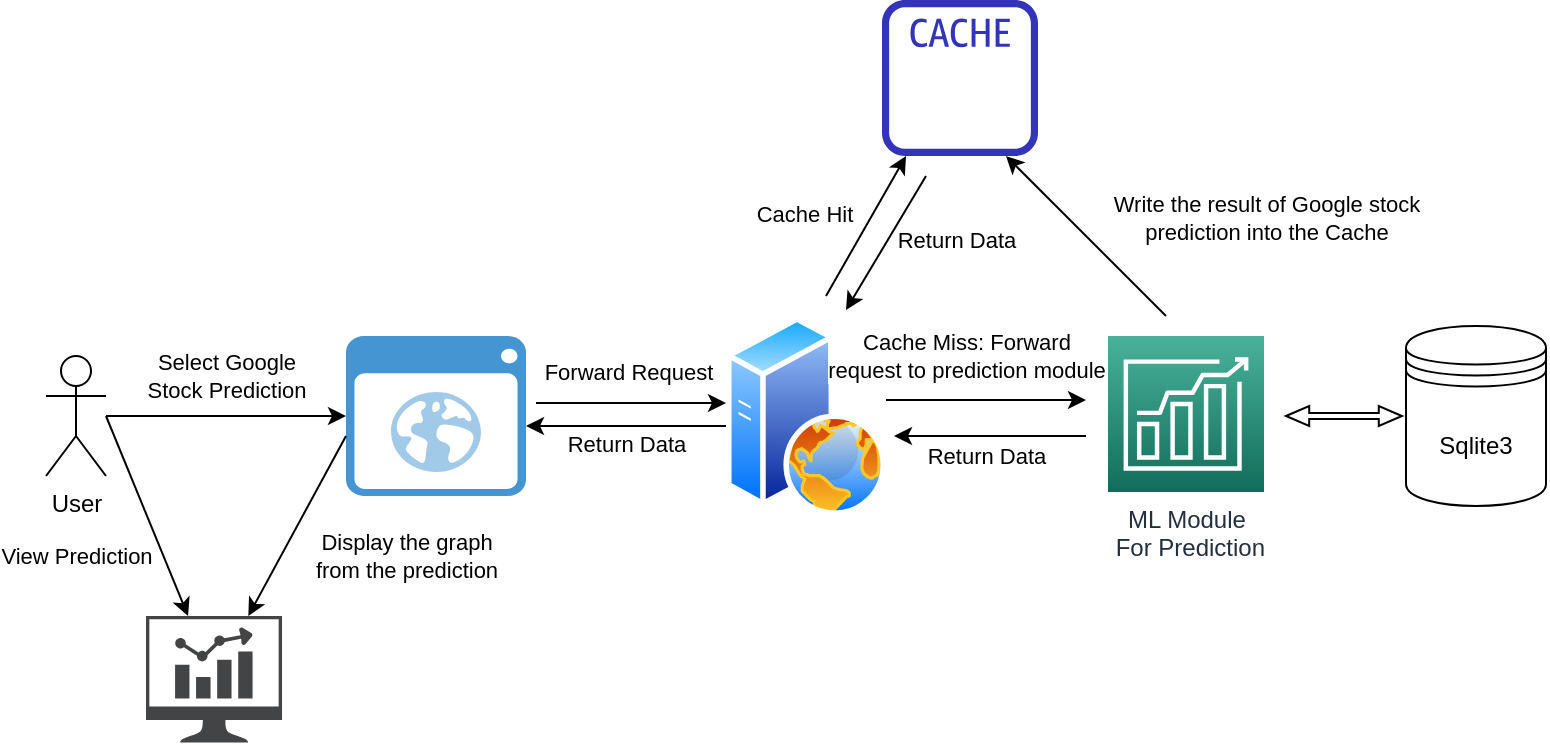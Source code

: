 <mxfile version="13.6.6"><diagram id="z6wJfcATSdNheKgYSctD" name="Page-1"><mxGraphModel dx="806" dy="713" grid="1" gridSize="10" guides="1" tooltips="1" connect="1" arrows="1" fold="1" page="1" pageScale="1" pageWidth="850" pageHeight="1100" math="0" shadow="0"><root><mxCell id="0"/><mxCell id="1" parent="0"/><mxCell id="JUD1KP2gCR8DiLOK388V-1" value="User" style="shape=umlActor;verticalLabelPosition=bottom;verticalAlign=top;html=1;outlineConnect=0;" vertex="1" parent="1"><mxGeometry x="90" y="260" width="30" height="60" as="geometry"/></mxCell><mxCell id="JUD1KP2gCR8DiLOK388V-2" value="" style="endArrow=classic;html=1;" edge="1" parent="1" source="JUD1KP2gCR8DiLOK388V-1" target="JUD1KP2gCR8DiLOK388V-7"><mxGeometry width="50" height="50" relative="1" as="geometry"><mxPoint x="400" y="430" as="sourcePoint"/><mxPoint x="180" y="289" as="targetPoint"/></mxGeometry></mxCell><mxCell id="JUD1KP2gCR8DiLOK388V-10" value="Select Google &lt;br&gt;Stock Prediction" style="edgeLabel;html=1;align=center;verticalAlign=middle;resizable=0;points=[];" vertex="1" connectable="0" parent="JUD1KP2gCR8DiLOK388V-2"><mxGeometry x="-0.1" y="-1" relative="1" as="geometry"><mxPoint x="6" y="-21" as="offset"/></mxGeometry></mxCell><mxCell id="JUD1KP2gCR8DiLOK388V-4" value="" style="outlineConnect=0;fontColor=#232F3E;gradientColor=none;fillColor=#3334B9;strokeColor=none;dashed=0;verticalLabelPosition=bottom;verticalAlign=top;align=center;html=1;fontSize=12;fontStyle=0;aspect=fixed;pointerEvents=1;shape=mxgraph.aws4.cache_node;" vertex="1" parent="1"><mxGeometry x="508" y="82" width="78" height="78" as="geometry"/></mxCell><mxCell id="JUD1KP2gCR8DiLOK388V-5" value="Sqlite3" style="shape=datastore;whiteSpace=wrap;html=1;" vertex="1" parent="1"><mxGeometry x="770" y="245" width="70" height="90" as="geometry"/></mxCell><mxCell id="JUD1KP2gCR8DiLOK388V-7" value="" style="shadow=0;dashed=0;html=1;strokeColor=none;fillColor=#4495D1;labelPosition=center;verticalLabelPosition=bottom;verticalAlign=top;align=center;outlineConnect=0;shape=mxgraph.veeam.2d.web_ui;" vertex="1" parent="1"><mxGeometry x="240" y="250" width="90" height="80" as="geometry"/></mxCell><mxCell id="JUD1KP2gCR8DiLOK388V-8" value="ML Module&lt;br&gt;&amp;nbsp;For Prediction" style="outlineConnect=0;fontColor=#232F3E;gradientColor=#4AB29A;gradientDirection=north;fillColor=#116D5B;strokeColor=#ffffff;dashed=0;verticalLabelPosition=bottom;verticalAlign=top;align=center;html=1;fontSize=12;fontStyle=0;aspect=fixed;shape=mxgraph.aws4.resourceIcon;resIcon=mxgraph.aws4.forecast;" vertex="1" parent="1"><mxGeometry x="621" y="250" width="78" height="78" as="geometry"/></mxCell><mxCell id="JUD1KP2gCR8DiLOK388V-9" value="" style="aspect=fixed;perimeter=ellipsePerimeter;html=1;align=center;shadow=0;dashed=0;spacingTop=3;image;image=img/lib/active_directory/web_server.svg;" vertex="1" parent="1"><mxGeometry x="430" y="240" width="80" height="100" as="geometry"/></mxCell><mxCell id="JUD1KP2gCR8DiLOK388V-11" value="" style="endArrow=classic;html=1;" edge="1" parent="1"><mxGeometry width="50" height="50" relative="1" as="geometry"><mxPoint x="335" y="283.5" as="sourcePoint"/><mxPoint x="430" y="283.5" as="targetPoint"/></mxGeometry></mxCell><mxCell id="JUD1KP2gCR8DiLOK388V-12" value="Forward Request" style="edgeLabel;html=1;align=center;verticalAlign=middle;resizable=0;points=[];" vertex="1" connectable="0" parent="JUD1KP2gCR8DiLOK388V-11"><mxGeometry x="-0.2" y="2" relative="1" as="geometry"><mxPoint x="8" y="-14" as="offset"/></mxGeometry></mxCell><mxCell id="JUD1KP2gCR8DiLOK388V-13" value="" style="endArrow=classic;html=1;" edge="1" parent="1"><mxGeometry width="50" height="50" relative="1" as="geometry"><mxPoint x="430" y="295" as="sourcePoint"/><mxPoint x="330" y="295" as="targetPoint"/></mxGeometry></mxCell><mxCell id="JUD1KP2gCR8DiLOK388V-15" value="Return Data" style="edgeLabel;html=1;align=center;verticalAlign=middle;resizable=0;points=[];" vertex="1" connectable="0" parent="JUD1KP2gCR8DiLOK388V-13"><mxGeometry x="-0.06" y="2" relative="1" as="geometry"><mxPoint x="-3" y="7" as="offset"/></mxGeometry></mxCell><mxCell id="JUD1KP2gCR8DiLOK388V-16" value="" style="endArrow=classic;html=1;" edge="1" parent="1" target="JUD1KP2gCR8DiLOK388V-17"><mxGeometry width="50" height="50" relative="1" as="geometry"><mxPoint x="240" y="300" as="sourcePoint"/><mxPoint x="190" y="380" as="targetPoint"/></mxGeometry></mxCell><mxCell id="JUD1KP2gCR8DiLOK388V-20" value="Display the graph &lt;br&gt;from the prediction" style="edgeLabel;html=1;align=center;verticalAlign=middle;resizable=0;points=[];" vertex="1" connectable="0" parent="JUD1KP2gCR8DiLOK388V-16"><mxGeometry x="0.048" y="2" relative="1" as="geometry"><mxPoint x="53.99" y="11.58" as="offset"/></mxGeometry></mxCell><mxCell id="JUD1KP2gCR8DiLOK388V-17" value="" style="pointerEvents=1;shadow=0;dashed=0;html=1;strokeColor=none;fillColor=#434445;aspect=fixed;labelPosition=center;verticalLabelPosition=bottom;verticalAlign=top;align=center;outlineConnect=0;shape=mxgraph.vvd.nsx_dashboard;" vertex="1" parent="1"><mxGeometry x="140" y="390" width="68.02" height="63.25" as="geometry"/></mxCell><mxCell id="JUD1KP2gCR8DiLOK388V-19" value="" style="endArrow=classic;html=1;" edge="1" parent="1" target="JUD1KP2gCR8DiLOK388V-17"><mxGeometry width="50" height="50" relative="1" as="geometry"><mxPoint x="120" y="290" as="sourcePoint"/><mxPoint x="110" y="410" as="targetPoint"/></mxGeometry></mxCell><mxCell id="JUD1KP2gCR8DiLOK388V-21" value="View Prediction" style="edgeLabel;html=1;align=center;verticalAlign=middle;resizable=0;points=[];" vertex="1" connectable="0" parent="JUD1KP2gCR8DiLOK388V-19"><mxGeometry x="0.158" y="2" relative="1" as="geometry"><mxPoint x="-40.77" y="12.48" as="offset"/></mxGeometry></mxCell><mxCell id="JUD1KP2gCR8DiLOK388V-22" value="" style="endArrow=classic;html=1;" edge="1" parent="1"><mxGeometry width="50" height="50" relative="1" as="geometry"><mxPoint x="480" y="230" as="sourcePoint"/><mxPoint x="520" y="160" as="targetPoint"/></mxGeometry></mxCell><mxCell id="JUD1KP2gCR8DiLOK388V-23" value="Cache Hit" style="edgeLabel;html=1;align=center;verticalAlign=middle;resizable=0;points=[];" vertex="1" connectable="0" parent="JUD1KP2gCR8DiLOK388V-22"><mxGeometry x="0.138" y="4" relative="1" as="geometry"><mxPoint x="-30.87" y="0.84" as="offset"/></mxGeometry></mxCell><mxCell id="JUD1KP2gCR8DiLOK388V-24" value="" style="endArrow=classic;html=1;" edge="1" parent="1"><mxGeometry width="50" height="50" relative="1" as="geometry"><mxPoint x="530" y="170" as="sourcePoint"/><mxPoint x="490" y="237" as="targetPoint"/></mxGeometry></mxCell><mxCell id="JUD1KP2gCR8DiLOK388V-25" value="Return Data" style="edgeLabel;html=1;align=center;verticalAlign=middle;resizable=0;points=[];" vertex="1" connectable="0" parent="JUD1KP2gCR8DiLOK388V-24"><mxGeometry x="-0.121" y="3" relative="1" as="geometry"><mxPoint x="30.19" y="1" as="offset"/></mxGeometry></mxCell><mxCell id="JUD1KP2gCR8DiLOK388V-26" value="" style="endArrow=classic;html=1;exitX=1;exitY=0.35;exitDx=0;exitDy=0;exitPerimeter=0;" edge="1" parent="1"><mxGeometry width="50" height="50" relative="1" as="geometry"><mxPoint x="510" y="282" as="sourcePoint"/><mxPoint x="610" y="282" as="targetPoint"/></mxGeometry></mxCell><mxCell id="JUD1KP2gCR8DiLOK388V-27" value="Cache Miss: Forward &lt;br&gt;request to prediction module" style="edgeLabel;html=1;align=center;verticalAlign=middle;resizable=0;points=[];" vertex="1" connectable="0" parent="JUD1KP2gCR8DiLOK388V-26"><mxGeometry x="-0.16" y="3" relative="1" as="geometry"><mxPoint x="-2" y="-19" as="offset"/></mxGeometry></mxCell><mxCell id="JUD1KP2gCR8DiLOK388V-28" value="" style="endArrow=classic;html=1;entryX=1.05;entryY=0.6;entryDx=0;entryDy=0;entryPerimeter=0;" edge="1" parent="1" target="JUD1KP2gCR8DiLOK388V-9"><mxGeometry width="50" height="50" relative="1" as="geometry"><mxPoint x="610" y="300" as="sourcePoint"/><mxPoint x="520" y="300" as="targetPoint"/></mxGeometry></mxCell><mxCell id="JUD1KP2gCR8DiLOK388V-29" value="Return Data" style="edgeLabel;html=1;align=center;verticalAlign=middle;resizable=0;points=[];" vertex="1" connectable="0" parent="1"><mxGeometry x="560" y="310" as="geometry"/></mxCell><mxCell id="JUD1KP2gCR8DiLOK388V-30" value="" style="shape=doubleArrow;whiteSpace=wrap;html=1;" vertex="1" parent="1"><mxGeometry x="710" y="285" width="58" height="10" as="geometry"/></mxCell><mxCell id="JUD1KP2gCR8DiLOK388V-33" value="" style="endArrow=classic;html=1;" edge="1" parent="1"><mxGeometry width="50" height="50" relative="1" as="geometry"><mxPoint x="650" y="240" as="sourcePoint"/><mxPoint x="570" y="160" as="targetPoint"/></mxGeometry></mxCell><mxCell id="JUD1KP2gCR8DiLOK388V-34" value="Write the result of Google stock &lt;br&gt;prediction into the Cache" style="edgeLabel;html=1;align=center;verticalAlign=middle;resizable=0;points=[];" vertex="1" connectable="0" parent="JUD1KP2gCR8DiLOK388V-33"><mxGeometry x="-0.195" y="-2" relative="1" as="geometry"><mxPoint x="80.11" y="-16.06" as="offset"/></mxGeometry></mxCell></root></mxGraphModel></diagram></mxfile>